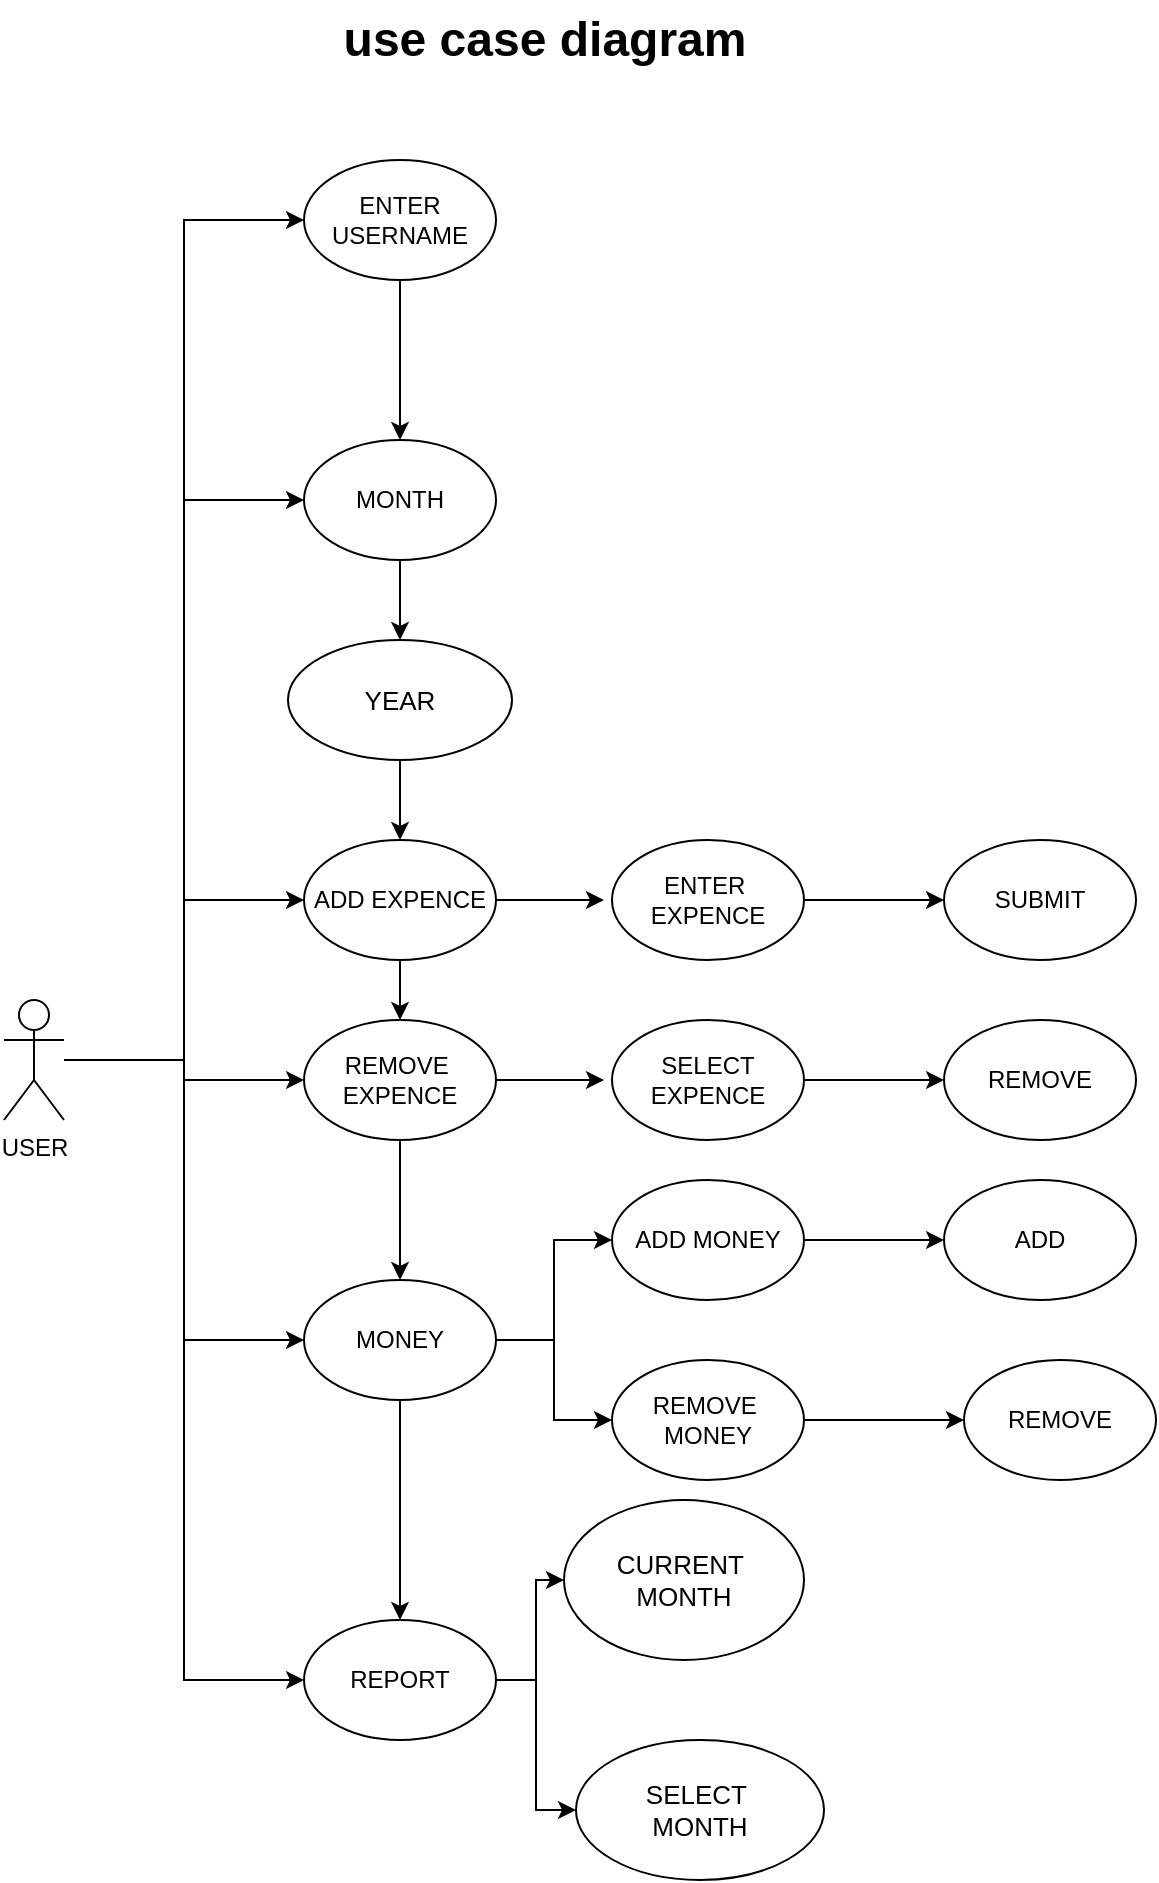 <mxfile version="15.3.4" type="github"><diagram id="kMfJ55h3UKYqr6iciaz8" name="Page-1"><mxGraphModel dx="1102" dy="1691" grid="1" gridSize="10" guides="1" tooltips="1" connect="1" arrows="1" fold="1" page="1" pageScale="1" pageWidth="827" pageHeight="1169" math="0" shadow="0"><root><mxCell id="0"/><mxCell id="1" parent="0"/><mxCell id="6Lm_i7tMnPeAvsVVQIEV-16" style="edgeStyle=orthogonalEdgeStyle;rounded=0;orthogonalLoop=1;jettySize=auto;html=1;entryX=0;entryY=0.5;entryDx=0;entryDy=0;" parent="1" source="6Lm_i7tMnPeAvsVVQIEV-1" target="6Lm_i7tMnPeAvsVVQIEV-4" edge="1"><mxGeometry relative="1" as="geometry"/></mxCell><mxCell id="6Lm_i7tMnPeAvsVVQIEV-17" style="edgeStyle=orthogonalEdgeStyle;rounded=0;orthogonalLoop=1;jettySize=auto;html=1;entryX=0;entryY=0.5;entryDx=0;entryDy=0;" parent="1" source="6Lm_i7tMnPeAvsVVQIEV-1" target="6Lm_i7tMnPeAvsVVQIEV-5" edge="1"><mxGeometry relative="1" as="geometry"/></mxCell><mxCell id="6Lm_i7tMnPeAvsVVQIEV-18" style="edgeStyle=orthogonalEdgeStyle;rounded=0;orthogonalLoop=1;jettySize=auto;html=1;entryX=0;entryY=0.5;entryDx=0;entryDy=0;" parent="1" source="6Lm_i7tMnPeAvsVVQIEV-1" target="6Lm_i7tMnPeAvsVVQIEV-6" edge="1"><mxGeometry relative="1" as="geometry"/></mxCell><mxCell id="6Lm_i7tMnPeAvsVVQIEV-19" style="edgeStyle=orthogonalEdgeStyle;rounded=0;orthogonalLoop=1;jettySize=auto;html=1;entryX=0;entryY=0.5;entryDx=0;entryDy=0;" parent="1" source="6Lm_i7tMnPeAvsVVQIEV-1" target="6Lm_i7tMnPeAvsVVQIEV-7" edge="1"><mxGeometry relative="1" as="geometry"/></mxCell><mxCell id="6Lm_i7tMnPeAvsVVQIEV-20" style="edgeStyle=orthogonalEdgeStyle;rounded=0;orthogonalLoop=1;jettySize=auto;html=1;entryX=0;entryY=0.5;entryDx=0;entryDy=0;" parent="1" source="6Lm_i7tMnPeAvsVVQIEV-1" target="6Lm_i7tMnPeAvsVVQIEV-3" edge="1"><mxGeometry relative="1" as="geometry"/></mxCell><mxCell id="6Lm_i7tMnPeAvsVVQIEV-38" style="edgeStyle=orthogonalEdgeStyle;rounded=0;orthogonalLoop=1;jettySize=auto;html=1;entryX=0;entryY=0.5;entryDx=0;entryDy=0;" parent="1" source="6Lm_i7tMnPeAvsVVQIEV-1" target="6Lm_i7tMnPeAvsVVQIEV-34" edge="1"><mxGeometry relative="1" as="geometry"/></mxCell><mxCell id="6Lm_i7tMnPeAvsVVQIEV-1" value="USER" style="shape=umlActor;verticalLabelPosition=bottom;verticalAlign=top;html=1;outlineConnect=0;" parent="1" vertex="1"><mxGeometry x="100" y="250" width="30" height="60" as="geometry"/></mxCell><mxCell id="6Lm_i7tMnPeAvsVVQIEV-2" value="REMOVE" style="ellipse;whiteSpace=wrap;html=1;" parent="1" vertex="1"><mxGeometry x="570" y="260" width="96" height="60" as="geometry"/></mxCell><mxCell id="6Lm_i7tMnPeAvsVVQIEV-50" style="edgeStyle=orthogonalEdgeStyle;rounded=0;orthogonalLoop=1;jettySize=auto;html=1;entryX=0;entryY=0.5;entryDx=0;entryDy=0;fontSize=13;" parent="1" source="6Lm_i7tMnPeAvsVVQIEV-3" target="6Lm_i7tMnPeAvsVVQIEV-49" edge="1"><mxGeometry relative="1" as="geometry"/></mxCell><mxCell id="6Lm_i7tMnPeAvsVVQIEV-51" style="edgeStyle=orthogonalEdgeStyle;rounded=0;orthogonalLoop=1;jettySize=auto;html=1;entryX=0;entryY=0.5;entryDx=0;entryDy=0;fontSize=13;" parent="1" source="6Lm_i7tMnPeAvsVVQIEV-3" target="6Lm_i7tMnPeAvsVVQIEV-48" edge="1"><mxGeometry relative="1" as="geometry"/></mxCell><mxCell id="6Lm_i7tMnPeAvsVVQIEV-3" value="REPORT" style="ellipse;whiteSpace=wrap;html=1;" parent="1" vertex="1"><mxGeometry x="250" y="560" width="96" height="60" as="geometry"/></mxCell><mxCell id="6Lm_i7tMnPeAvsVVQIEV-35" style="edgeStyle=orthogonalEdgeStyle;rounded=0;orthogonalLoop=1;jettySize=auto;html=1;entryX=0.5;entryY=0;entryDx=0;entryDy=0;" parent="1" source="6Lm_i7tMnPeAvsVVQIEV-4" target="6Lm_i7tMnPeAvsVVQIEV-34" edge="1"><mxGeometry relative="1" as="geometry"/></mxCell><mxCell id="6Lm_i7tMnPeAvsVVQIEV-4" value="ENTER&lt;br&gt;USERNAME" style="ellipse;whiteSpace=wrap;html=1;" parent="1" vertex="1"><mxGeometry x="250" y="-170" width="96" height="60" as="geometry"/></mxCell><mxCell id="6Lm_i7tMnPeAvsVVQIEV-23" style="edgeStyle=orthogonalEdgeStyle;rounded=0;orthogonalLoop=1;jettySize=auto;html=1;entryX=0.5;entryY=0;entryDx=0;entryDy=0;" parent="1" source="6Lm_i7tMnPeAvsVVQIEV-5" target="6Lm_i7tMnPeAvsVVQIEV-6" edge="1"><mxGeometry relative="1" as="geometry"/></mxCell><mxCell id="6Lm_i7tMnPeAvsVVQIEV-25" style="edgeStyle=orthogonalEdgeStyle;rounded=0;orthogonalLoop=1;jettySize=auto;html=1;" parent="1" source="6Lm_i7tMnPeAvsVVQIEV-5" edge="1"><mxGeometry relative="1" as="geometry"><mxPoint x="400" y="200" as="targetPoint"/></mxGeometry></mxCell><mxCell id="6Lm_i7tMnPeAvsVVQIEV-5" value="ADD EXPENCE" style="ellipse;whiteSpace=wrap;html=1;" parent="1" vertex="1"><mxGeometry x="250" y="170" width="96" height="60" as="geometry"/></mxCell><mxCell id="6Lm_i7tMnPeAvsVVQIEV-24" style="edgeStyle=orthogonalEdgeStyle;rounded=0;orthogonalLoop=1;jettySize=auto;html=1;entryX=0.5;entryY=0;entryDx=0;entryDy=0;" parent="1" source="6Lm_i7tMnPeAvsVVQIEV-6" target="6Lm_i7tMnPeAvsVVQIEV-7" edge="1"><mxGeometry relative="1" as="geometry"/></mxCell><mxCell id="6Lm_i7tMnPeAvsVVQIEV-26" style="edgeStyle=orthogonalEdgeStyle;rounded=0;orthogonalLoop=1;jettySize=auto;html=1;" parent="1" source="6Lm_i7tMnPeAvsVVQIEV-6" edge="1"><mxGeometry relative="1" as="geometry"><mxPoint x="400" y="290" as="targetPoint"/></mxGeometry></mxCell><mxCell id="6Lm_i7tMnPeAvsVVQIEV-6" value="REMOVE&amp;nbsp;&lt;br&gt;EXPENCE" style="ellipse;whiteSpace=wrap;html=1;" parent="1" vertex="1"><mxGeometry x="250" y="260" width="96" height="60" as="geometry"/></mxCell><mxCell id="6Lm_i7tMnPeAvsVVQIEV-21" style="edgeStyle=orthogonalEdgeStyle;rounded=0;orthogonalLoop=1;jettySize=auto;html=1;entryX=0.5;entryY=0;entryDx=0;entryDy=0;" parent="1" source="6Lm_i7tMnPeAvsVVQIEV-7" target="6Lm_i7tMnPeAvsVVQIEV-3" edge="1"><mxGeometry relative="1" as="geometry"/></mxCell><mxCell id="6Lm_i7tMnPeAvsVVQIEV-27" style="edgeStyle=orthogonalEdgeStyle;rounded=0;orthogonalLoop=1;jettySize=auto;html=1;entryX=0;entryY=0.5;entryDx=0;entryDy=0;" parent="1" source="6Lm_i7tMnPeAvsVVQIEV-7" target="6Lm_i7tMnPeAvsVVQIEV-14" edge="1"><mxGeometry relative="1" as="geometry"/></mxCell><mxCell id="6Lm_i7tMnPeAvsVVQIEV-28" style="edgeStyle=orthogonalEdgeStyle;rounded=0;orthogonalLoop=1;jettySize=auto;html=1;entryX=0;entryY=0.5;entryDx=0;entryDy=0;" parent="1" source="6Lm_i7tMnPeAvsVVQIEV-7" target="6Lm_i7tMnPeAvsVVQIEV-13" edge="1"><mxGeometry relative="1" as="geometry"/></mxCell><mxCell id="6Lm_i7tMnPeAvsVVQIEV-7" value="MONEY" style="ellipse;whiteSpace=wrap;html=1;" parent="1" vertex="1"><mxGeometry x="250" y="390" width="96" height="60" as="geometry"/></mxCell><mxCell id="6Lm_i7tMnPeAvsVVQIEV-32" style="edgeStyle=orthogonalEdgeStyle;rounded=0;orthogonalLoop=1;jettySize=auto;html=1;entryX=0;entryY=0.5;entryDx=0;entryDy=0;" parent="1" source="6Lm_i7tMnPeAvsVVQIEV-8" target="6Lm_i7tMnPeAvsVVQIEV-2" edge="1"><mxGeometry relative="1" as="geometry"/></mxCell><mxCell id="6Lm_i7tMnPeAvsVVQIEV-8" value="SELECT&lt;br&gt;EXPENCE" style="ellipse;whiteSpace=wrap;html=1;" parent="1" vertex="1"><mxGeometry x="404" y="260" width="96" height="60" as="geometry"/></mxCell><mxCell id="6Lm_i7tMnPeAvsVVQIEV-9" value="SUBMIT" style="ellipse;whiteSpace=wrap;html=1;" parent="1" vertex="1"><mxGeometry x="570" y="170" width="96" height="60" as="geometry"/></mxCell><mxCell id="6Lm_i7tMnPeAvsVVQIEV-31" style="edgeStyle=orthogonalEdgeStyle;rounded=0;orthogonalLoop=1;jettySize=auto;html=1;" parent="1" source="6Lm_i7tMnPeAvsVVQIEV-10" target="6Lm_i7tMnPeAvsVVQIEV-9" edge="1"><mxGeometry relative="1" as="geometry"/></mxCell><mxCell id="6Lm_i7tMnPeAvsVVQIEV-10" value="ENTER&amp;nbsp;&lt;br&gt;EXPENCE" style="ellipse;whiteSpace=wrap;html=1;" parent="1" vertex="1"><mxGeometry x="404" y="170" width="96" height="60" as="geometry"/></mxCell><mxCell id="6Lm_i7tMnPeAvsVVQIEV-11" value="REMOVE" style="ellipse;whiteSpace=wrap;html=1;" parent="1" vertex="1"><mxGeometry x="580" y="430" width="96" height="60" as="geometry"/></mxCell><mxCell id="6Lm_i7tMnPeAvsVVQIEV-12" value="ADD" style="ellipse;whiteSpace=wrap;html=1;" parent="1" vertex="1"><mxGeometry x="570" y="340" width="96" height="60" as="geometry"/></mxCell><mxCell id="6Lm_i7tMnPeAvsVVQIEV-30" style="edgeStyle=orthogonalEdgeStyle;rounded=0;orthogonalLoop=1;jettySize=auto;html=1;entryX=0;entryY=0.5;entryDx=0;entryDy=0;" parent="1" source="6Lm_i7tMnPeAvsVVQIEV-13" target="6Lm_i7tMnPeAvsVVQIEV-11" edge="1"><mxGeometry relative="1" as="geometry"/></mxCell><mxCell id="6Lm_i7tMnPeAvsVVQIEV-13" value="REMOVE&amp;nbsp;&lt;br&gt;MONEY" style="ellipse;whiteSpace=wrap;html=1;" parent="1" vertex="1"><mxGeometry x="404" y="430" width="96" height="60" as="geometry"/></mxCell><mxCell id="6Lm_i7tMnPeAvsVVQIEV-29" style="edgeStyle=orthogonalEdgeStyle;rounded=0;orthogonalLoop=1;jettySize=auto;html=1;entryX=0;entryY=0.5;entryDx=0;entryDy=0;" parent="1" source="6Lm_i7tMnPeAvsVVQIEV-14" target="6Lm_i7tMnPeAvsVVQIEV-12" edge="1"><mxGeometry relative="1" as="geometry"><mxPoint x="540" y="370" as="targetPoint"/></mxGeometry></mxCell><mxCell id="6Lm_i7tMnPeAvsVVQIEV-14" value="ADD MONEY" style="ellipse;whiteSpace=wrap;html=1;" parent="1" vertex="1"><mxGeometry x="404" y="340" width="96" height="60" as="geometry"/></mxCell><mxCell id="6Lm_i7tMnPeAvsVVQIEV-45" style="edgeStyle=orthogonalEdgeStyle;rounded=0;orthogonalLoop=1;jettySize=auto;html=1;entryX=0.5;entryY=0;entryDx=0;entryDy=0;fontSize=13;" parent="1" source="6Lm_i7tMnPeAvsVVQIEV-34" target="6Lm_i7tMnPeAvsVVQIEV-44" edge="1"><mxGeometry relative="1" as="geometry"/></mxCell><mxCell id="6Lm_i7tMnPeAvsVVQIEV-34" value="MONTH" style="ellipse;whiteSpace=wrap;html=1;" parent="1" vertex="1"><mxGeometry x="250" y="-30" width="96" height="60" as="geometry"/></mxCell><mxCell id="6Lm_i7tMnPeAvsVVQIEV-41" value="use case diagram" style="text;strokeColor=none;fillColor=none;html=1;fontSize=24;fontStyle=1;verticalAlign=middle;align=center;" parent="1" vertex="1"><mxGeometry x="320" y="-250" width="100" height="40" as="geometry"/></mxCell><mxCell id="6Lm_i7tMnPeAvsVVQIEV-46" style="edgeStyle=orthogonalEdgeStyle;rounded=0;orthogonalLoop=1;jettySize=auto;html=1;fontSize=13;" parent="1" source="6Lm_i7tMnPeAvsVVQIEV-44" target="6Lm_i7tMnPeAvsVVQIEV-5" edge="1"><mxGeometry relative="1" as="geometry"/></mxCell><mxCell id="6Lm_i7tMnPeAvsVVQIEV-44" value="YEAR" style="ellipse;whiteSpace=wrap;html=1;fontSize=13;strokeWidth=1;" parent="1" vertex="1"><mxGeometry x="242" y="70" width="112" height="60" as="geometry"/></mxCell><mxCell id="6Lm_i7tMnPeAvsVVQIEV-48" value="SELECT&amp;nbsp;&lt;br&gt;MONTH" style="ellipse;whiteSpace=wrap;html=1;fontSize=13;strokeWidth=1;" parent="1" vertex="1"><mxGeometry x="386" y="620" width="124" height="70" as="geometry"/></mxCell><mxCell id="6Lm_i7tMnPeAvsVVQIEV-49" value="CURRENT&amp;nbsp;&lt;br&gt;MONTH" style="ellipse;whiteSpace=wrap;html=1;fontSize=13;strokeWidth=1;" parent="1" vertex="1"><mxGeometry x="380" y="500" width="120" height="80" as="geometry"/></mxCell></root></mxGraphModel></diagram></mxfile>